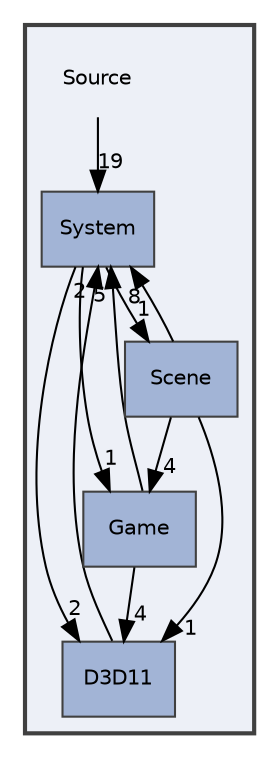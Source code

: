 digraph "C:/Users/shiih/Desktop/kiyosumi/DX11Template/Source"
{
 // LATEX_PDF_SIZE
  edge [fontname="Helvetica",fontsize="10",labelfontname="Helvetica",labelfontsize="10"];
  node [fontname="Helvetica",fontsize="10",shape=record];
  compound=true
  subgraph clusterdir_74389ed8173ad57b461b9d623a1f3867 {
    graph [ bgcolor="#edf0f7", pencolor="grey25", style="filled,bold,", label="", fontname="Helvetica", fontsize="10", URL="dir_74389ed8173ad57b461b9d623a1f3867.html"]
    dir_74389ed8173ad57b461b9d623a1f3867 [shape=plaintext, label="Source"];
  dir_d6f806a0f8acb4e9216b2e39be4b704c [shape=box, label="D3D11", style="filled,", fillcolor="#a2b4d6", color="grey25", URL="dir_d6f806a0f8acb4e9216b2e39be4b704c.html"];
  dir_3777292849a1481e53303ca2af78ff89 [shape=box, label="Game", style="filled,", fillcolor="#a2b4d6", color="grey25", URL="dir_3777292849a1481e53303ca2af78ff89.html"];
  dir_4320b44877c4234843610716d05fd211 [shape=box, label="Scene", style="filled,", fillcolor="#a2b4d6", color="grey25", URL="dir_4320b44877c4234843610716d05fd211.html"];
  dir_86602465ad759445696399282595f21f [shape=box, label="System", style="filled,", fillcolor="#a2b4d6", color="grey25", URL="dir_86602465ad759445696399282595f21f.html"];
  }
  dir_74389ed8173ad57b461b9d623a1f3867->dir_86602465ad759445696399282595f21f [headlabel="19", labeldistance=1.5 headhref="dir_000015_000016.html"];
  dir_d6f806a0f8acb4e9216b2e39be4b704c->dir_86602465ad759445696399282595f21f [headlabel="2", labeldistance=1.5 headhref="dir_000002_000016.html"];
  dir_3777292849a1481e53303ca2af78ff89->dir_86602465ad759445696399282595f21f [headlabel="5", labeldistance=1.5 headhref="dir_000005_000016.html"];
  dir_3777292849a1481e53303ca2af78ff89->dir_d6f806a0f8acb4e9216b2e39be4b704c [headlabel="4", labeldistance=1.5 headhref="dir_000005_000002.html"];
  dir_4320b44877c4234843610716d05fd211->dir_86602465ad759445696399282595f21f [headlabel="8", labeldistance=1.5 headhref="dir_000012_000016.html"];
  dir_4320b44877c4234843610716d05fd211->dir_d6f806a0f8acb4e9216b2e39be4b704c [headlabel="1", labeldistance=1.5 headhref="dir_000012_000002.html"];
  dir_4320b44877c4234843610716d05fd211->dir_3777292849a1481e53303ca2af78ff89 [headlabel="4", labeldistance=1.5 headhref="dir_000012_000005.html"];
  dir_86602465ad759445696399282595f21f->dir_3777292849a1481e53303ca2af78ff89 [headlabel="1", labeldistance=1.5 headhref="dir_000016_000005.html"];
  dir_86602465ad759445696399282595f21f->dir_4320b44877c4234843610716d05fd211 [headlabel="1", labeldistance=1.5 headhref="dir_000016_000012.html"];
  dir_86602465ad759445696399282595f21f->dir_d6f806a0f8acb4e9216b2e39be4b704c [headlabel="2", labeldistance=1.5 headhref="dir_000016_000002.html"];
}

